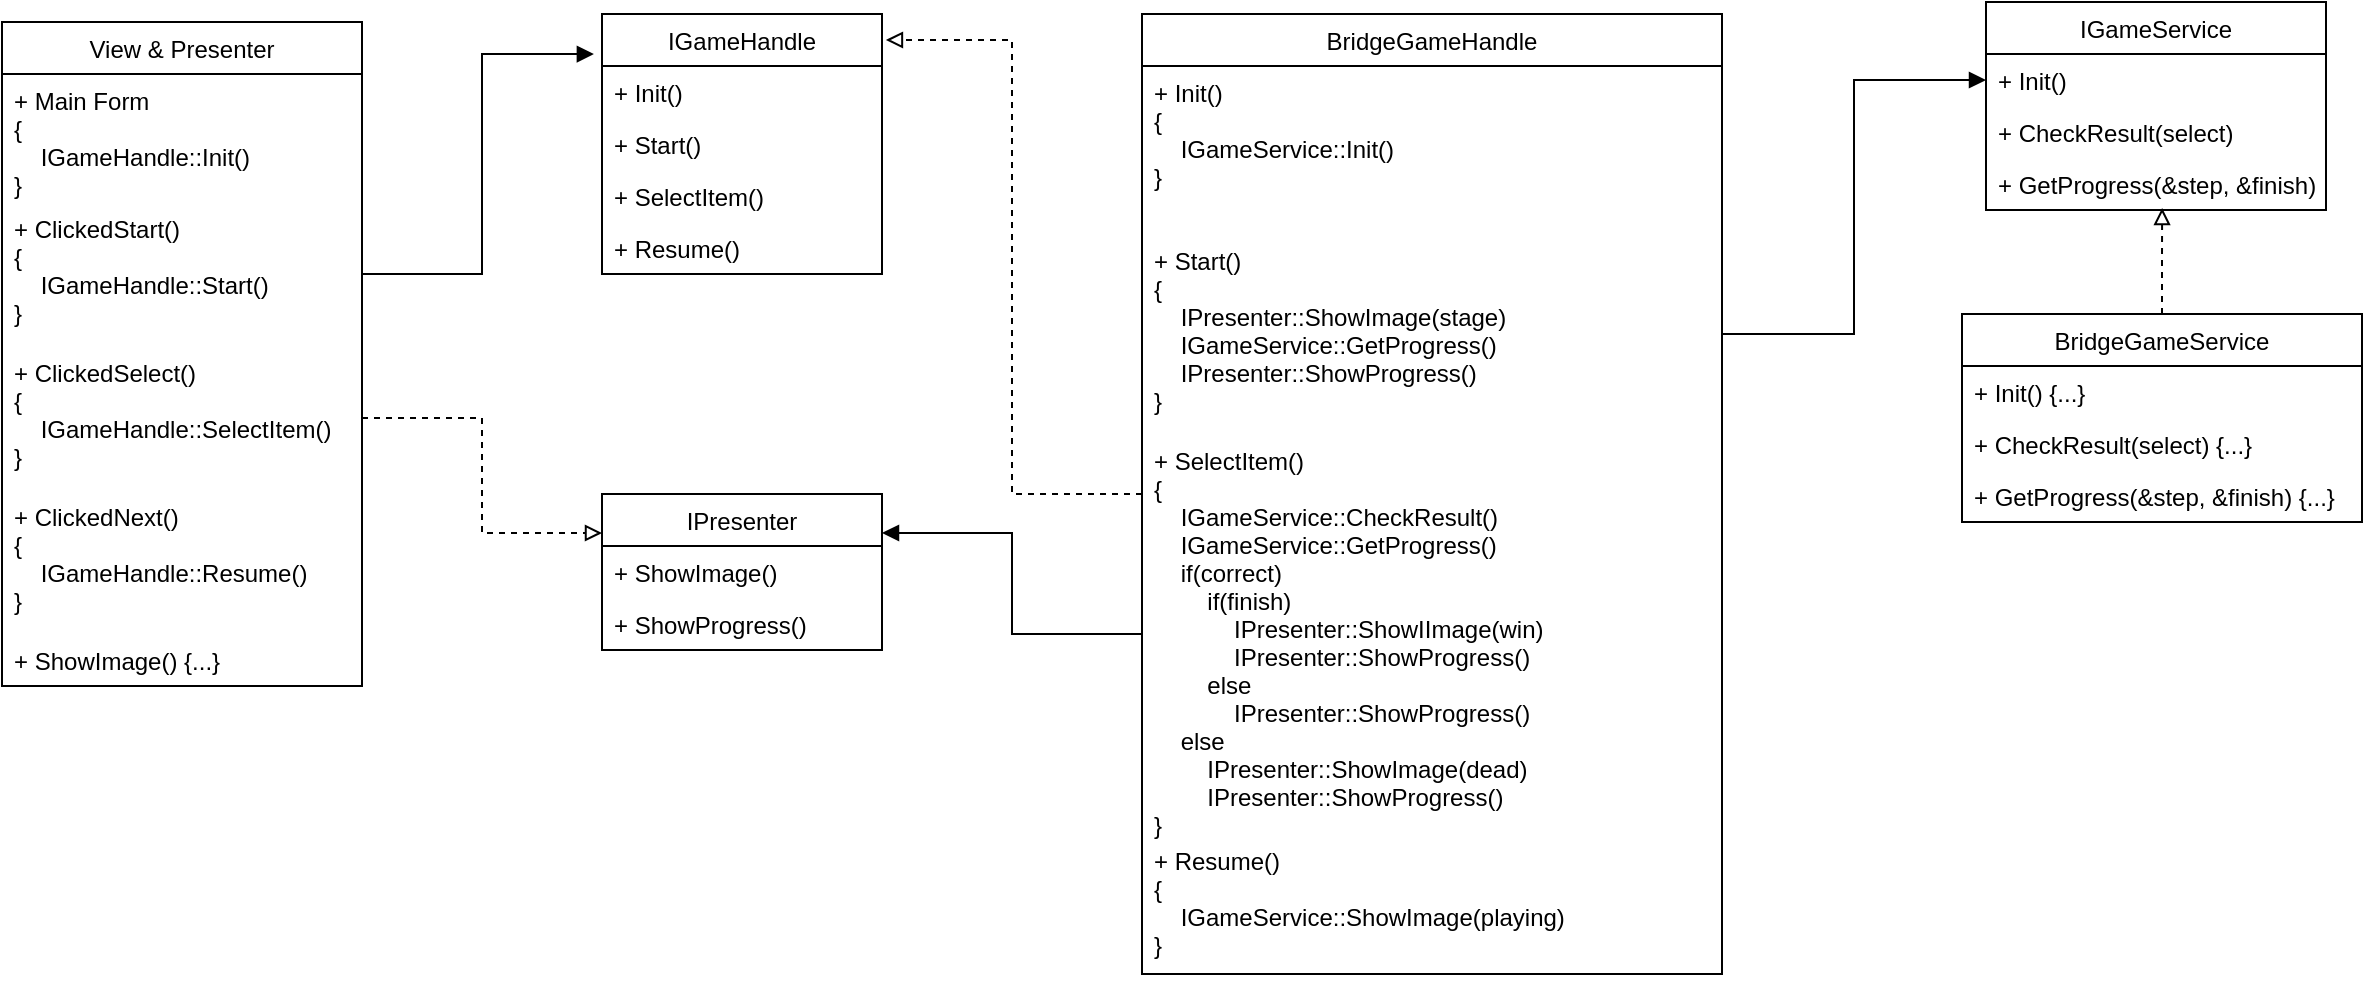 <mxfile version="15.4.0" type="device"><diagram id="_xWJL6zXwoYvu-GnifIw" name="第 1 页"><mxGraphModel dx="1422" dy="822" grid="1" gridSize="10" guides="1" tooltips="1" connect="1" arrows="1" fold="1" page="1" pageScale="1" pageWidth="3300" pageHeight="2339" math="0" shadow="0"><root><mxCell id="0"/><mxCell id="1" parent="0"/><mxCell id="DX3MzsIL7yq8OhaDS6Wi-1" value="View &amp; Presenter" style="swimlane;fontStyle=0;childLayout=stackLayout;horizontal=1;startSize=26;fillColor=none;horizontalStack=0;resizeParent=1;resizeParentMax=0;resizeLast=0;collapsible=1;marginBottom=0;" parent="1" vertex="1"><mxGeometry x="120" y="200" width="180" height="332" as="geometry"/></mxCell><mxCell id="DX3MzsIL7yq8OhaDS6Wi-2" value="+ Main Form&#10;{&#10;    IGameHandle::Init()&#10;}" style="text;strokeColor=none;fillColor=none;align=left;verticalAlign=top;spacingLeft=4;spacingRight=4;overflow=hidden;rotatable=0;points=[[0,0.5],[1,0.5]];portConstraint=eastwest;" parent="DX3MzsIL7yq8OhaDS6Wi-1" vertex="1"><mxGeometry y="26" width="180" height="64" as="geometry"/></mxCell><mxCell id="DX3MzsIL7yq8OhaDS6Wi-3" value="+ ClickedStart()&#10;{&#10;&#9;    IGameHandle::Start()&#10;}" style="text;strokeColor=none;fillColor=none;align=left;verticalAlign=top;spacingLeft=4;spacingRight=4;overflow=hidden;rotatable=0;points=[[0,0.5],[1,0.5]];portConstraint=eastwest;" parent="DX3MzsIL7yq8OhaDS6Wi-1" vertex="1"><mxGeometry y="90" width="180" height="72" as="geometry"/></mxCell><mxCell id="DX3MzsIL7yq8OhaDS6Wi-33" value="+ ClickedSelect()&#10;{&#10;&#9;    IGameHandle::SelectItem()&#10;}" style="text;strokeColor=none;fillColor=none;align=left;verticalAlign=top;spacingLeft=4;spacingRight=4;overflow=hidden;rotatable=0;points=[[0,0.5],[1,0.5]];portConstraint=eastwest;" parent="DX3MzsIL7yq8OhaDS6Wi-1" vertex="1"><mxGeometry y="162" width="180" height="72" as="geometry"/></mxCell><mxCell id="DX3MzsIL7yq8OhaDS6Wi-34" value="+ ClickedNext()&#10;{&#10;&#9;    IGameHandle::Resume()&#10;}" style="text;strokeColor=none;fillColor=none;align=left;verticalAlign=top;spacingLeft=4;spacingRight=4;overflow=hidden;rotatable=0;points=[[0,0.5],[1,0.5]];portConstraint=eastwest;" parent="DX3MzsIL7yq8OhaDS6Wi-1" vertex="1"><mxGeometry y="234" width="180" height="72" as="geometry"/></mxCell><mxCell id="DX3MzsIL7yq8OhaDS6Wi-4" value="+ ShowImage() {...}" style="text;strokeColor=none;fillColor=none;align=left;verticalAlign=top;spacingLeft=4;spacingRight=4;overflow=hidden;rotatable=0;points=[[0,0.5],[1,0.5]];portConstraint=eastwest;" parent="DX3MzsIL7yq8OhaDS6Wi-1" vertex="1"><mxGeometry y="306" width="180" height="26" as="geometry"/></mxCell><mxCell id="DX3MzsIL7yq8OhaDS6Wi-5" value="IGameHandle" style="swimlane;fontStyle=0;childLayout=stackLayout;horizontal=1;startSize=26;fillColor=none;horizontalStack=0;resizeParent=1;resizeParentMax=0;resizeLast=0;collapsible=1;marginBottom=0;" parent="1" vertex="1"><mxGeometry x="420" y="196" width="140" height="130" as="geometry"/></mxCell><mxCell id="DX3MzsIL7yq8OhaDS6Wi-6" value="+ Init()" style="text;strokeColor=none;fillColor=none;align=left;verticalAlign=top;spacingLeft=4;spacingRight=4;overflow=hidden;rotatable=0;points=[[0,0.5],[1,0.5]];portConstraint=eastwest;" parent="DX3MzsIL7yq8OhaDS6Wi-5" vertex="1"><mxGeometry y="26" width="140" height="26" as="geometry"/></mxCell><mxCell id="DX3MzsIL7yq8OhaDS6Wi-18" value="+ Start()" style="text;strokeColor=none;fillColor=none;align=left;verticalAlign=top;spacingLeft=4;spacingRight=4;overflow=hidden;rotatable=0;points=[[0,0.5],[1,0.5]];portConstraint=eastwest;" parent="DX3MzsIL7yq8OhaDS6Wi-5" vertex="1"><mxGeometry y="52" width="140" height="26" as="geometry"/></mxCell><mxCell id="DX3MzsIL7yq8OhaDS6Wi-7" value="+ SelectItem()" style="text;strokeColor=none;fillColor=none;align=left;verticalAlign=top;spacingLeft=4;spacingRight=4;overflow=hidden;rotatable=0;points=[[0,0.5],[1,0.5]];portConstraint=eastwest;" parent="DX3MzsIL7yq8OhaDS6Wi-5" vertex="1"><mxGeometry y="78" width="140" height="26" as="geometry"/></mxCell><mxCell id="DX3MzsIL7yq8OhaDS6Wi-8" value="+ Resume()" style="text;strokeColor=none;fillColor=none;align=left;verticalAlign=top;spacingLeft=4;spacingRight=4;overflow=hidden;rotatable=0;points=[[0,0.5],[1,0.5]];portConstraint=eastwest;" parent="DX3MzsIL7yq8OhaDS6Wi-5" vertex="1"><mxGeometry y="104" width="140" height="26" as="geometry"/></mxCell><mxCell id="DX3MzsIL7yq8OhaDS6Wi-36" style="edgeStyle=orthogonalEdgeStyle;rounded=0;orthogonalLoop=1;jettySize=auto;html=1;entryX=1.014;entryY=0.1;entryDx=0;entryDy=0;entryPerimeter=0;dashed=1;endArrow=block;endFill=0;" parent="1" source="DX3MzsIL7yq8OhaDS6Wi-9" target="DX3MzsIL7yq8OhaDS6Wi-5" edge="1"><mxGeometry relative="1" as="geometry"/></mxCell><mxCell id="DX3MzsIL7yq8OhaDS6Wi-9" value="BridgeGameHandle" style="swimlane;fontStyle=0;align=center;verticalAlign=top;childLayout=stackLayout;horizontal=1;startSize=26;horizontalStack=0;resizeParent=1;resizeParentMax=0;resizeLast=0;collapsible=1;marginBottom=0;" parent="1" vertex="1"><mxGeometry x="690" y="196" width="290" height="480" as="geometry"/></mxCell><mxCell id="DX3MzsIL7yq8OhaDS6Wi-10" value="+ Init()&#10;{&#10;    IGameService::Init()&#10;}" style="text;strokeColor=none;fillColor=none;align=left;verticalAlign=top;spacingLeft=4;spacingRight=4;overflow=hidden;rotatable=0;points=[[0,0.5],[1,0.5]];portConstraint=eastwest;" parent="DX3MzsIL7yq8OhaDS6Wi-9" vertex="1"><mxGeometry y="26" width="290" height="84" as="geometry"/></mxCell><mxCell id="DX3MzsIL7yq8OhaDS6Wi-19" value="+ Start()&#10;{&#10;    IPresenter::ShowImage(stage)&#10;    IGameService::GetProgress()&#10;    IPresenter::ShowProgress()&#10;}" style="text;strokeColor=none;fillColor=none;align=left;verticalAlign=top;spacingLeft=4;spacingRight=4;overflow=hidden;rotatable=0;points=[[0,0.5],[1,0.5]];portConstraint=eastwest;" parent="DX3MzsIL7yq8OhaDS6Wi-9" vertex="1"><mxGeometry y="110" width="290" height="100" as="geometry"/></mxCell><mxCell id="DX3MzsIL7yq8OhaDS6Wi-22" value="+ SelectItem()&#10;{&#10;    IGameService::CheckResult()&#10;    IGameService::GetProgress()&#10;    if(correct)&#10;        if(finish)&#10;            IPresenter::ShowIImage(win)&#10;            IPresenter::ShowProgress()&#10;        else&#10;            IPresenter::ShowProgress()&#10;    else&#10;        IPresenter::ShowImage(dead)&#10;        IPresenter::ShowProgress()&#10;}" style="text;strokeColor=none;fillColor=none;align=left;verticalAlign=top;spacingLeft=4;spacingRight=4;overflow=hidden;rotatable=0;points=[[0,0.5],[1,0.5]];portConstraint=eastwest;" parent="DX3MzsIL7yq8OhaDS6Wi-9" vertex="1"><mxGeometry y="210" width="290" height="200" as="geometry"/></mxCell><mxCell id="DX3MzsIL7yq8OhaDS6Wi-26" value="+ Resume()&#10;{&#10;    IGameService::ShowImage(playing)&#10;}" style="text;strokeColor=none;fillColor=none;align=left;verticalAlign=top;spacingLeft=4;spacingRight=4;overflow=hidden;rotatable=0;points=[[0,0.5],[1,0.5]];portConstraint=eastwest;" parent="DX3MzsIL7yq8OhaDS6Wi-9" vertex="1"><mxGeometry y="410" width="290" height="70" as="geometry"/></mxCell><mxCell id="DX3MzsIL7yq8OhaDS6Wi-11" value="IGameService" style="swimlane;fontStyle=0;childLayout=stackLayout;horizontal=1;startSize=26;fillColor=none;horizontalStack=0;resizeParent=1;resizeParentMax=0;resizeLast=0;collapsible=1;marginBottom=0;" parent="1" vertex="1"><mxGeometry x="1112" y="190" width="170" height="104" as="geometry"/></mxCell><mxCell id="DX3MzsIL7yq8OhaDS6Wi-17" value="+ Init()" style="text;strokeColor=none;fillColor=none;align=left;verticalAlign=top;spacingLeft=4;spacingRight=4;overflow=hidden;rotatable=0;points=[[0,0.5],[1,0.5]];portConstraint=eastwest;" parent="DX3MzsIL7yq8OhaDS6Wi-11" vertex="1"><mxGeometry y="26" width="170" height="26" as="geometry"/></mxCell><mxCell id="DX3MzsIL7yq8OhaDS6Wi-12" value="+ CheckResult(select)" style="text;strokeColor=none;fillColor=none;align=left;verticalAlign=top;spacingLeft=4;spacingRight=4;overflow=hidden;rotatable=0;points=[[0,0.5],[1,0.5]];portConstraint=eastwest;" parent="DX3MzsIL7yq8OhaDS6Wi-11" vertex="1"><mxGeometry y="52" width="170" height="26" as="geometry"/></mxCell><mxCell id="DX3MzsIL7yq8OhaDS6Wi-23" value="+ GetProgress(&amp;step, &amp;finish)" style="text;strokeColor=none;fillColor=none;align=left;verticalAlign=top;spacingLeft=4;spacingRight=4;overflow=hidden;rotatable=0;points=[[0,0.5],[1,0.5]];portConstraint=eastwest;" parent="DX3MzsIL7yq8OhaDS6Wi-11" vertex="1"><mxGeometry y="78" width="170" height="26" as="geometry"/></mxCell><mxCell id="DX3MzsIL7yq8OhaDS6Wi-20" value="IPresenter" style="swimlane;fontStyle=0;childLayout=stackLayout;horizontal=1;startSize=26;fillColor=none;horizontalStack=0;resizeParent=1;resizeParentMax=0;resizeLast=0;collapsible=1;marginBottom=0;" parent="1" vertex="1"><mxGeometry x="420" y="436" width="140" height="78" as="geometry"/></mxCell><mxCell id="DX3MzsIL7yq8OhaDS6Wi-21" value="+ ShowImage()" style="text;strokeColor=none;fillColor=none;align=left;verticalAlign=top;spacingLeft=4;spacingRight=4;overflow=hidden;rotatable=0;points=[[0,0.5],[1,0.5]];portConstraint=eastwest;" parent="DX3MzsIL7yq8OhaDS6Wi-20" vertex="1"><mxGeometry y="26" width="140" height="26" as="geometry"/></mxCell><mxCell id="DX3MzsIL7yq8OhaDS6Wi-24" value="+ ShowProgress()" style="text;strokeColor=none;fillColor=none;align=left;verticalAlign=top;spacingLeft=4;spacingRight=4;overflow=hidden;rotatable=0;points=[[0,0.5],[1,0.5]];portConstraint=eastwest;" parent="DX3MzsIL7yq8OhaDS6Wi-20" vertex="1"><mxGeometry y="52" width="140" height="26" as="geometry"/></mxCell><mxCell id="DX3MzsIL7yq8OhaDS6Wi-38" style="edgeStyle=orthogonalEdgeStyle;rounded=0;orthogonalLoop=1;jettySize=auto;html=1;exitX=0.5;exitY=0;exitDx=0;exitDy=0;entryX=0.518;entryY=0.962;entryDx=0;entryDy=0;entryPerimeter=0;dashed=1;endArrow=block;endFill=0;" parent="1" source="DX3MzsIL7yq8OhaDS6Wi-28" target="DX3MzsIL7yq8OhaDS6Wi-23" edge="1"><mxGeometry relative="1" as="geometry"/></mxCell><mxCell id="DX3MzsIL7yq8OhaDS6Wi-28" value="BridgeGameService" style="swimlane;fontStyle=0;childLayout=stackLayout;horizontal=1;startSize=26;fillColor=none;horizontalStack=0;resizeParent=1;resizeParentMax=0;resizeLast=0;collapsible=1;marginBottom=0;" parent="1" vertex="1"><mxGeometry x="1100" y="346" width="200" height="104" as="geometry"/></mxCell><mxCell id="DX3MzsIL7yq8OhaDS6Wi-29" value="+ Init() {...}" style="text;strokeColor=none;fillColor=none;align=left;verticalAlign=top;spacingLeft=4;spacingRight=4;overflow=hidden;rotatable=0;points=[[0,0.5],[1,0.5]];portConstraint=eastwest;" parent="DX3MzsIL7yq8OhaDS6Wi-28" vertex="1"><mxGeometry y="26" width="200" height="26" as="geometry"/></mxCell><mxCell id="DX3MzsIL7yq8OhaDS6Wi-30" value="+ CheckResult(select) {...}" style="text;strokeColor=none;fillColor=none;align=left;verticalAlign=top;spacingLeft=4;spacingRight=4;overflow=hidden;rotatable=0;points=[[0,0.5],[1,0.5]];portConstraint=eastwest;" parent="DX3MzsIL7yq8OhaDS6Wi-28" vertex="1"><mxGeometry y="52" width="200" height="26" as="geometry"/></mxCell><mxCell id="DX3MzsIL7yq8OhaDS6Wi-31" value="+ GetProgress(&amp;step, &amp;finish) {...}" style="text;strokeColor=none;fillColor=none;align=left;verticalAlign=top;spacingLeft=4;spacingRight=4;overflow=hidden;rotatable=0;points=[[0,0.5],[1,0.5]];portConstraint=eastwest;" parent="DX3MzsIL7yq8OhaDS6Wi-28" vertex="1"><mxGeometry y="78" width="200" height="26" as="geometry"/></mxCell><mxCell id="DX3MzsIL7yq8OhaDS6Wi-32" style="edgeStyle=orthogonalEdgeStyle;rounded=0;orthogonalLoop=1;jettySize=auto;html=1;entryX=-0.029;entryY=0.154;entryDx=0;entryDy=0;entryPerimeter=0;endArrow=block;endFill=1;" parent="1" source="DX3MzsIL7yq8OhaDS6Wi-3" target="DX3MzsIL7yq8OhaDS6Wi-5" edge="1"><mxGeometry relative="1" as="geometry"/></mxCell><mxCell id="DX3MzsIL7yq8OhaDS6Wi-35" style="edgeStyle=orthogonalEdgeStyle;rounded=0;orthogonalLoop=1;jettySize=auto;html=1;exitX=1;exitY=0.5;exitDx=0;exitDy=0;entryX=0;entryY=0.25;entryDx=0;entryDy=0;dashed=1;endArrow=block;endFill=0;" parent="1" source="DX3MzsIL7yq8OhaDS6Wi-33" target="DX3MzsIL7yq8OhaDS6Wi-20" edge="1"><mxGeometry relative="1" as="geometry"/></mxCell><mxCell id="DX3MzsIL7yq8OhaDS6Wi-39" style="edgeStyle=orthogonalEdgeStyle;rounded=0;orthogonalLoop=1;jettySize=auto;html=1;exitX=0;exitY=0.5;exitDx=0;exitDy=0;entryX=1;entryY=0.25;entryDx=0;entryDy=0;endArrow=block;endFill=1;" parent="1" source="DX3MzsIL7yq8OhaDS6Wi-22" target="DX3MzsIL7yq8OhaDS6Wi-20" edge="1"><mxGeometry relative="1" as="geometry"/></mxCell><mxCell id="DX3MzsIL7yq8OhaDS6Wi-41" style="edgeStyle=orthogonalEdgeStyle;rounded=0;orthogonalLoop=1;jettySize=auto;html=1;exitX=1;exitY=0.5;exitDx=0;exitDy=0;entryX=0;entryY=0.5;entryDx=0;entryDy=0;endArrow=block;endFill=1;" parent="1" source="DX3MzsIL7yq8OhaDS6Wi-19" target="DX3MzsIL7yq8OhaDS6Wi-17" edge="1"><mxGeometry relative="1" as="geometry"/></mxCell></root></mxGraphModel></diagram></mxfile>